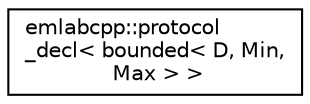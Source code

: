 digraph "Graphical Class Hierarchy"
{
 // LATEX_PDF_SIZE
  edge [fontname="Helvetica",fontsize="10",labelfontname="Helvetica",labelfontsize="10"];
  node [fontname="Helvetica",fontsize="10",shape=record];
  rankdir="LR";
  Node0 [label="emlabcpp::protocol\l_decl\< bounded\< D, Min,\l Max \> \>",height=0.2,width=0.4,color="black", fillcolor="white", style="filled",URL="$structemlabcpp_1_1protocol__decl_3_01bounded_3_01D_00_01Min_00_01Max_01_4_01_4.html",tooltip=" "];
}
